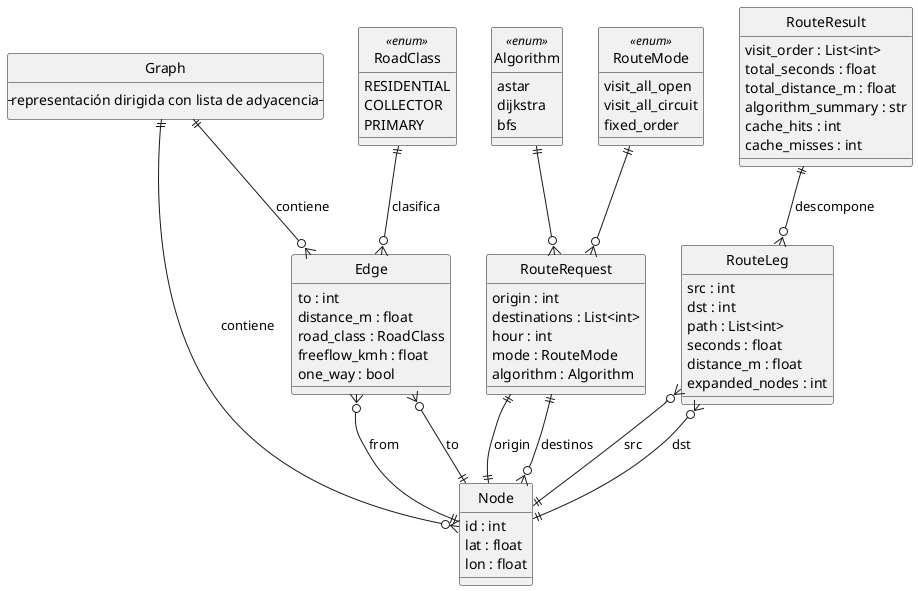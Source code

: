 @startuml
skinparam style strictuml
hide circle
skinparam classAttributeIconSize 0

' ==== Entidades principales (como clases) ====
entity Graph {
  -- representación dirigida con lista de adyacencia --
}

entity Node {
  id : int
  lat : float
  lon : float
}

entity Edge {
  to : int
  distance_m : float
  road_class : RoadClass
  freeflow_kmh : float
  one_way : bool
}

entity RouteRequest {
  origin : int
  destinations : List<int>
  hour : int
  mode : RouteMode
  algorithm : Algorithm
}

entity RouteLeg {
  src : int
  dst : int
  path : List<int>
  seconds : float
  distance_m : float
  expanded_nodes : int
}

entity RouteResult {
  visit_order : List<int>
  total_seconds : float
  total_distance_m : float
  algorithm_summary : str
  cache_hits : int
  cache_misses : int
}

' ==== Lookups (enums del dominio) ====
entity RoadClass <<enum>> {
  RESIDENTIAL
  COLLECTOR
  PRIMARY
}

entity Algorithm <<enum>> {
  astar
  dijkstra
  bfs
}

entity RouteMode <<enum>> {
  visit_all_open
  visit_all_circuit
  fixed_order
}

' ==== Relaciones (cardinalidades) ====
Graph ||--o{ Node : contiene
Graph ||--o{ Edge : contiene

Edge }o--|| Node : from
Edge }o--|| Node : to

RoadClass ||--o{ Edge : clasifica

RouteResult ||--o{ RouteLeg : descompone

RouteLeg }o--|| Node : src
RouteLeg }o--|| Node : dst

RouteRequest ||--|| Node : origin
RouteRequest ||--o{ Node : destinos

Algorithm ||--o{ RouteRequest
RouteMode ||--o{ RouteRequest
@enduml
